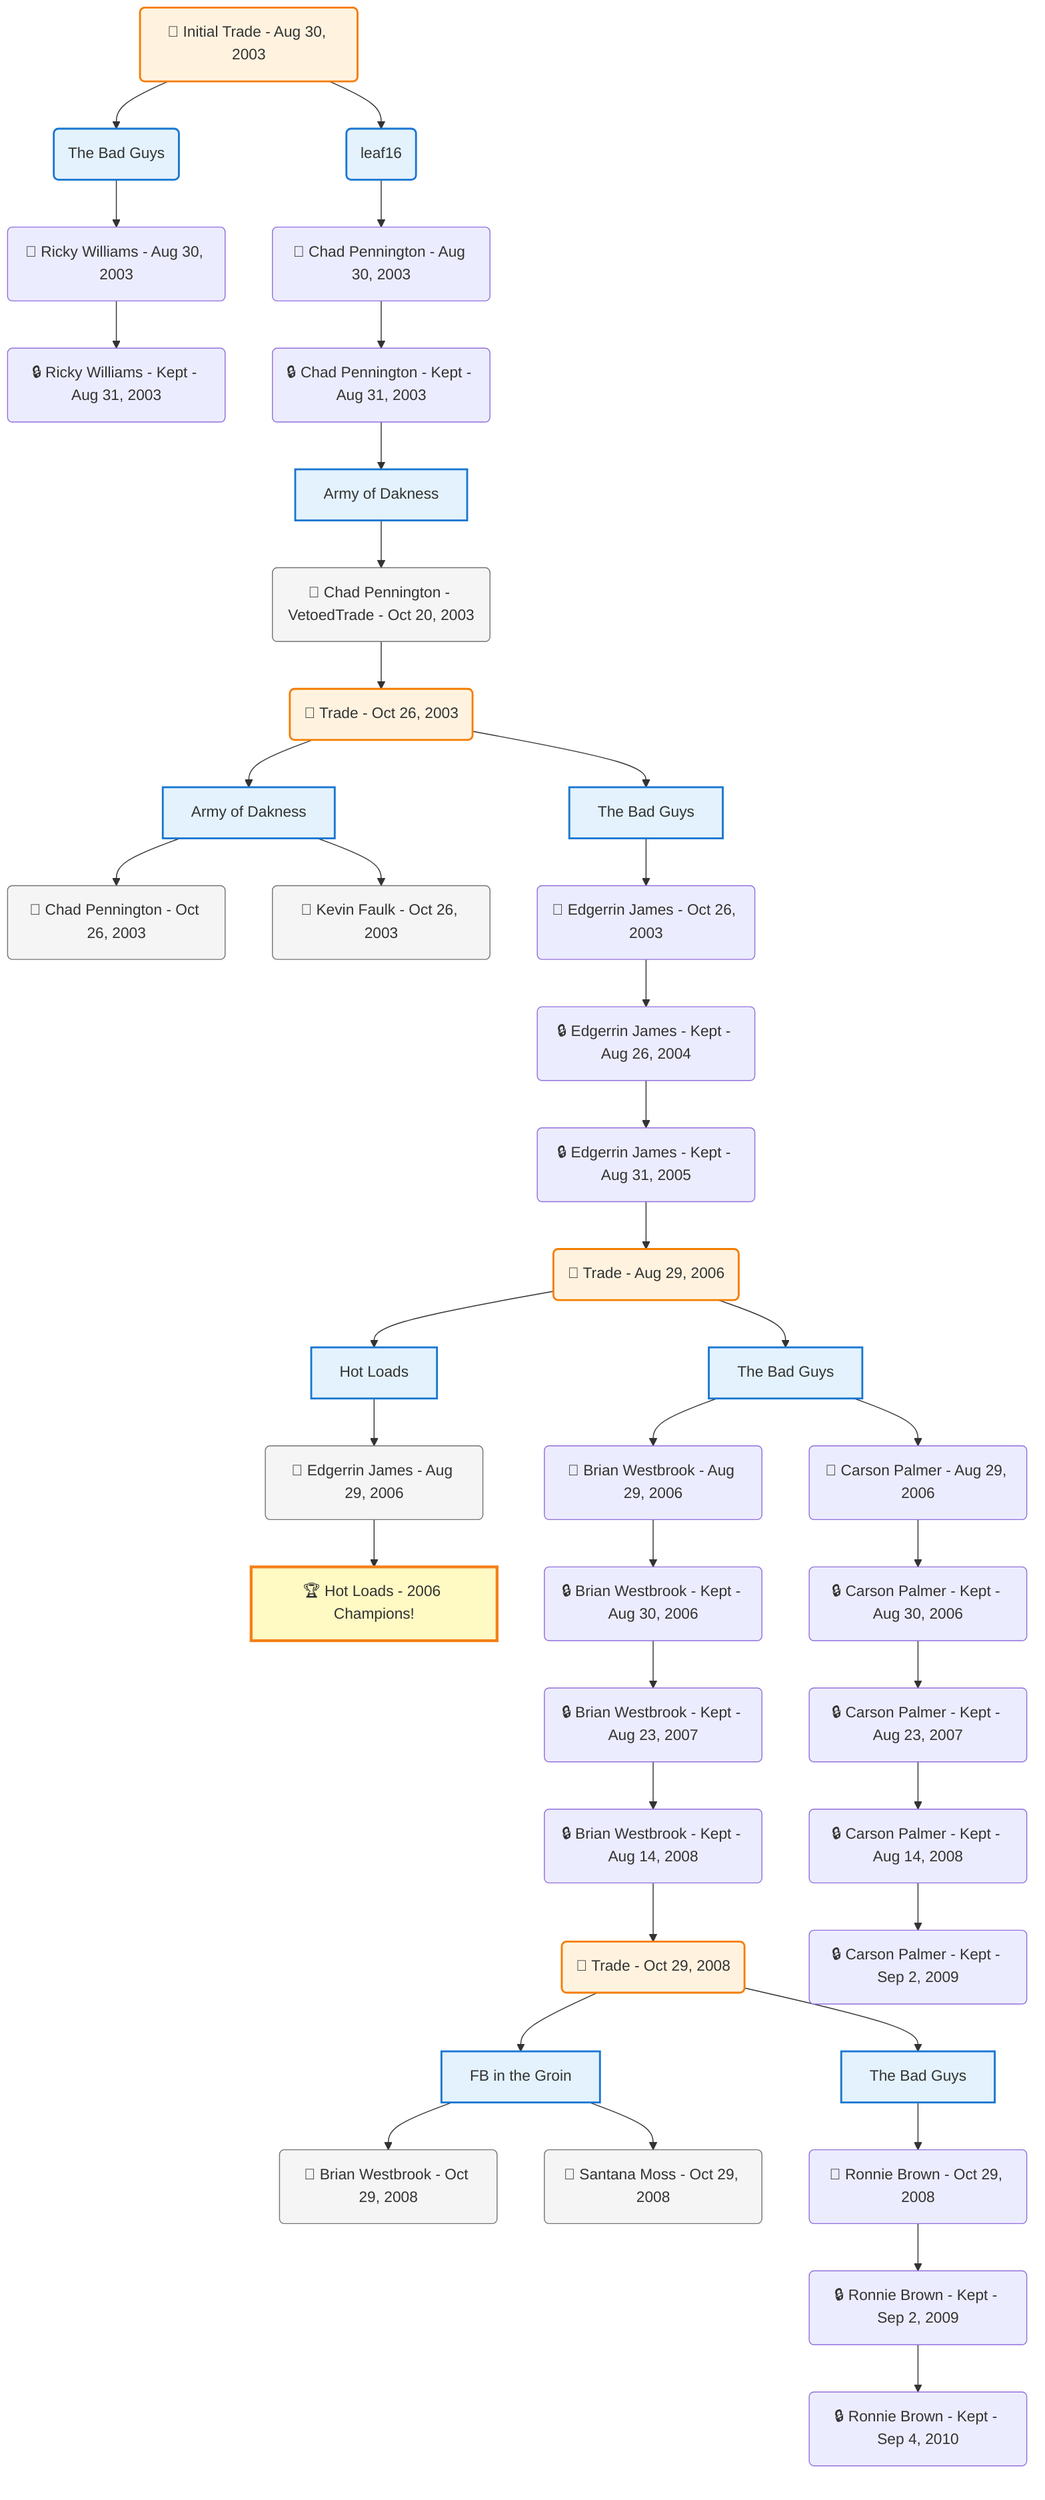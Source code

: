 flowchart TD

    TRADE_MAIN("🔄 Initial Trade - Aug 30, 2003")
    TEAM_1("The Bad Guys")
    TEAM_2("leaf16")
    NODE_e3d62b93-f548-4a7a-ae06-19cd622eed29("🔄 Ricky Williams - Aug 30, 2003")
    NODE_049433a2-9be2-42a9-8cec-02c81f0a1603("🔒 Ricky Williams - Kept - Aug 31, 2003")
    NODE_188fa9ce-14de-480d-8864-8ce057a16538("🔄 Chad Pennington - Aug 30, 2003")
    NODE_84f5c609-3165-48e5-9a6f-7dfc5a7d0dfa("🔒 Chad Pennington - Kept - Aug 31, 2003")
    TEAM_40f7599b-e68f-4bf4-9553-bf7e10924635_3["Army of Dakness"]
    NODE_271464e7-7068-43eb-bc8e-60c8902bde85("🔹 Chad Pennington - VetoedTrade - Oct 20, 2003")
    TRADE_2e680dce-18bf-432e-849a-99e65b8c275d_4("🔄 Trade - Oct 26, 2003")
    TEAM_40f7599b-e68f-4bf4-9553-bf7e10924635_5["Army of Dakness"]
    NODE_775f3b52-1103-4d9c-8eb5-cbec0e8c4aad("🔄 Chad Pennington - Oct 26, 2003")
    NODE_ca07ae5a-6886-45b3-9712-8bc5c20aba87("🔄 Kevin Faulk - Oct 26, 2003")
    TEAM_b2220d1a-ff75-4622-9757-09978901110f_6["The Bad Guys"]
    NODE_b3a78454-9e43-4673-b41a-e786f87bc6db("🔄 Edgerrin James - Oct 26, 2003")
    NODE_107a6885-0c4f-40d5-9509-8974b4923a4e("🔒 Edgerrin James - Kept - Aug 26, 2004")
    NODE_1b1401f7-4822-4afe-bc79-b0d53e566bb8("🔒 Edgerrin James - Kept - Aug 31, 2005")
    TRADE_7f4637e4-4da1-4a72-8274-2515752ca9db_7("🔄 Trade - Aug 29, 2006")
    TEAM_8e9f18ff-62c3-40e8-bb10-32f74cf4ee33_8["Hot Loads"]
    NODE_5b1c2069-8707-4e09-823a-ce670e4fba0e("🔄 Edgerrin James - Aug 29, 2006")
    CHAMP_8e9f18ff-62c3-40e8-bb10-32f74cf4ee33_2006["🏆 Hot Loads - 2006 Champions!"]
    TEAM_b2220d1a-ff75-4622-9757-09978901110f_9["The Bad Guys"]
    NODE_419e01c3-c7a1-4345-8911-157bb4e5f526("🔄 Brian Westbrook - Aug 29, 2006")
    NODE_884b0c2e-e2c1-4bfb-a572-90f9b272c4c5("🔒 Brian Westbrook - Kept - Aug 30, 2006")
    NODE_7648771f-eb1a-42e6-98ca-037060a721a7("🔒 Brian Westbrook - Kept - Aug 23, 2007")
    NODE_5e21ae81-63dc-4ac0-8552-0a6deb2d2f62("🔒 Brian Westbrook - Kept - Aug 14, 2008")
    TRADE_c3f0b7c2-f7b5-4e00-9f80-68c86f7c182e_10("🔄 Trade - Oct 29, 2008")
    TEAM_f483ecf1-cd17-4991-854b-e52dfc957b45_11["FB in the Groin"]
    NODE_12905ee6-bbd2-40e5-9718-ce23cb7d7206("🔄 Brian Westbrook - Oct 29, 2008")
    NODE_6443451d-b374-42e2-9cc8-cf7ea623c574("🔄 Santana Moss - Oct 29, 2008")
    TEAM_b2220d1a-ff75-4622-9757-09978901110f_12["The Bad Guys"]
    NODE_acbb1f4c-bddd-4152-be7d-cdbc176f8841("🔄 Ronnie Brown - Oct 29, 2008")
    NODE_3844f232-181a-4af4-ad32-7773482ac39b("🔒 Ronnie Brown - Kept - Sep 2, 2009")
    NODE_5f1b63ce-96fa-4d5d-a065-b53daf393a9a("🔒 Ronnie Brown - Kept - Sep 4, 2010")
    NODE_4fcfbb74-d396-426f-b80b-a9e22eabd6be("🔄 Carson Palmer - Aug 29, 2006")
    NODE_0e08ab70-b31b-4e01-916d-100cd0376830("🔒 Carson Palmer - Kept - Aug 30, 2006")
    NODE_6aa76e8d-700d-435a-8c61-fe6381a86672("🔒 Carson Palmer - Kept - Aug 23, 2007")
    NODE_27e24a70-7ba9-4eea-ae99-a96201862d26("🔒 Carson Palmer - Kept - Aug 14, 2008")
    NODE_e82ce1f1-049c-4e4c-97bb-b5bdf4a8c0d7("🔒 Carson Palmer - Kept - Sep 2, 2009")

    TRADE_MAIN --> TEAM_1
    TRADE_MAIN --> TEAM_2
    TEAM_1 --> NODE_e3d62b93-f548-4a7a-ae06-19cd622eed29
    NODE_e3d62b93-f548-4a7a-ae06-19cd622eed29 --> NODE_049433a2-9be2-42a9-8cec-02c81f0a1603
    TEAM_2 --> NODE_188fa9ce-14de-480d-8864-8ce057a16538
    NODE_188fa9ce-14de-480d-8864-8ce057a16538 --> NODE_84f5c609-3165-48e5-9a6f-7dfc5a7d0dfa
    NODE_84f5c609-3165-48e5-9a6f-7dfc5a7d0dfa --> TEAM_40f7599b-e68f-4bf4-9553-bf7e10924635_3
    TEAM_40f7599b-e68f-4bf4-9553-bf7e10924635_3 --> NODE_271464e7-7068-43eb-bc8e-60c8902bde85
    NODE_271464e7-7068-43eb-bc8e-60c8902bde85 --> TRADE_2e680dce-18bf-432e-849a-99e65b8c275d_4
    TRADE_2e680dce-18bf-432e-849a-99e65b8c275d_4 --> TEAM_40f7599b-e68f-4bf4-9553-bf7e10924635_5
    TEAM_40f7599b-e68f-4bf4-9553-bf7e10924635_5 --> NODE_775f3b52-1103-4d9c-8eb5-cbec0e8c4aad
    TEAM_40f7599b-e68f-4bf4-9553-bf7e10924635_5 --> NODE_ca07ae5a-6886-45b3-9712-8bc5c20aba87
    TRADE_2e680dce-18bf-432e-849a-99e65b8c275d_4 --> TEAM_b2220d1a-ff75-4622-9757-09978901110f_6
    TEAM_b2220d1a-ff75-4622-9757-09978901110f_6 --> NODE_b3a78454-9e43-4673-b41a-e786f87bc6db
    NODE_b3a78454-9e43-4673-b41a-e786f87bc6db --> NODE_107a6885-0c4f-40d5-9509-8974b4923a4e
    NODE_107a6885-0c4f-40d5-9509-8974b4923a4e --> NODE_1b1401f7-4822-4afe-bc79-b0d53e566bb8
    NODE_1b1401f7-4822-4afe-bc79-b0d53e566bb8 --> TRADE_7f4637e4-4da1-4a72-8274-2515752ca9db_7
    TRADE_7f4637e4-4da1-4a72-8274-2515752ca9db_7 --> TEAM_8e9f18ff-62c3-40e8-bb10-32f74cf4ee33_8
    TEAM_8e9f18ff-62c3-40e8-bb10-32f74cf4ee33_8 --> NODE_5b1c2069-8707-4e09-823a-ce670e4fba0e
    NODE_5b1c2069-8707-4e09-823a-ce670e4fba0e --> CHAMP_8e9f18ff-62c3-40e8-bb10-32f74cf4ee33_2006
    TRADE_7f4637e4-4da1-4a72-8274-2515752ca9db_7 --> TEAM_b2220d1a-ff75-4622-9757-09978901110f_9
    TEAM_b2220d1a-ff75-4622-9757-09978901110f_9 --> NODE_419e01c3-c7a1-4345-8911-157bb4e5f526
    NODE_419e01c3-c7a1-4345-8911-157bb4e5f526 --> NODE_884b0c2e-e2c1-4bfb-a572-90f9b272c4c5
    NODE_884b0c2e-e2c1-4bfb-a572-90f9b272c4c5 --> NODE_7648771f-eb1a-42e6-98ca-037060a721a7
    NODE_7648771f-eb1a-42e6-98ca-037060a721a7 --> NODE_5e21ae81-63dc-4ac0-8552-0a6deb2d2f62
    NODE_5e21ae81-63dc-4ac0-8552-0a6deb2d2f62 --> TRADE_c3f0b7c2-f7b5-4e00-9f80-68c86f7c182e_10
    TRADE_c3f0b7c2-f7b5-4e00-9f80-68c86f7c182e_10 --> TEAM_f483ecf1-cd17-4991-854b-e52dfc957b45_11
    TEAM_f483ecf1-cd17-4991-854b-e52dfc957b45_11 --> NODE_12905ee6-bbd2-40e5-9718-ce23cb7d7206
    TEAM_f483ecf1-cd17-4991-854b-e52dfc957b45_11 --> NODE_6443451d-b374-42e2-9cc8-cf7ea623c574
    TRADE_c3f0b7c2-f7b5-4e00-9f80-68c86f7c182e_10 --> TEAM_b2220d1a-ff75-4622-9757-09978901110f_12
    TEAM_b2220d1a-ff75-4622-9757-09978901110f_12 --> NODE_acbb1f4c-bddd-4152-be7d-cdbc176f8841
    NODE_acbb1f4c-bddd-4152-be7d-cdbc176f8841 --> NODE_3844f232-181a-4af4-ad32-7773482ac39b
    NODE_3844f232-181a-4af4-ad32-7773482ac39b --> NODE_5f1b63ce-96fa-4d5d-a065-b53daf393a9a
    TEAM_b2220d1a-ff75-4622-9757-09978901110f_9 --> NODE_4fcfbb74-d396-426f-b80b-a9e22eabd6be
    NODE_4fcfbb74-d396-426f-b80b-a9e22eabd6be --> NODE_0e08ab70-b31b-4e01-916d-100cd0376830
    NODE_0e08ab70-b31b-4e01-916d-100cd0376830 --> NODE_6aa76e8d-700d-435a-8c61-fe6381a86672
    NODE_6aa76e8d-700d-435a-8c61-fe6381a86672 --> NODE_27e24a70-7ba9-4eea-ae99-a96201862d26
    NODE_27e24a70-7ba9-4eea-ae99-a96201862d26 --> NODE_e82ce1f1-049c-4e4c-97bb-b5bdf4a8c0d7

    %% Node styling
    classDef teamNode fill:#e3f2fd,stroke:#1976d2,stroke-width:2px
    classDef tradeNode fill:#fff3e0,stroke:#f57c00,stroke-width:2px
    classDef playerNode fill:#f3e5f5,stroke:#7b1fa2,stroke-width:1px
    classDef nonRootPlayerNode fill:#f5f5f5,stroke:#757575,stroke-width:1px
    classDef endNode fill:#ffebee,stroke:#c62828,stroke-width:2px
    classDef waiverNode fill:#e8f5e8,stroke:#388e3c,stroke-width:2px
    classDef championshipNode fill:#fff9c4,stroke:#f57f17,stroke-width:3px

    class TEAM_1,TEAM_2,TEAM_40f7599b-e68f-4bf4-9553-bf7e10924635_3,TEAM_40f7599b-e68f-4bf4-9553-bf7e10924635_5,TEAM_b2220d1a-ff75-4622-9757-09978901110f_6,TEAM_8e9f18ff-62c3-40e8-bb10-32f74cf4ee33_8,TEAM_b2220d1a-ff75-4622-9757-09978901110f_9,TEAM_f483ecf1-cd17-4991-854b-e52dfc957b45_11,TEAM_b2220d1a-ff75-4622-9757-09978901110f_12 teamNode
    class CHAMP_8e9f18ff-62c3-40e8-bb10-32f74cf4ee33_2006 championshipNode
    class NODE_271464e7-7068-43eb-bc8e-60c8902bde85,NODE_775f3b52-1103-4d9c-8eb5-cbec0e8c4aad,NODE_ca07ae5a-6886-45b3-9712-8bc5c20aba87,NODE_5b1c2069-8707-4e09-823a-ce670e4fba0e,NODE_12905ee6-bbd2-40e5-9718-ce23cb7d7206,NODE_6443451d-b374-42e2-9cc8-cf7ea623c574 nonRootPlayerNode
    class TRADE_MAIN,TRADE_2e680dce-18bf-432e-849a-99e65b8c275d_4,TRADE_7f4637e4-4da1-4a72-8274-2515752ca9db_7,TRADE_c3f0b7c2-f7b5-4e00-9f80-68c86f7c182e_10 tradeNode